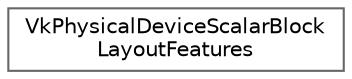 digraph "类继承关系图"
{
 // LATEX_PDF_SIZE
  bgcolor="transparent";
  edge [fontname=Helvetica,fontsize=10,labelfontname=Helvetica,labelfontsize=10];
  node [fontname=Helvetica,fontsize=10,shape=box,height=0.2,width=0.4];
  rankdir="LR";
  Node0 [id="Node000000",label="VkPhysicalDeviceScalarBlock\lLayoutFeatures",height=0.2,width=0.4,color="grey40", fillcolor="white", style="filled",URL="$struct_vk_physical_device_scalar_block_layout_features.html",tooltip=" "];
}
